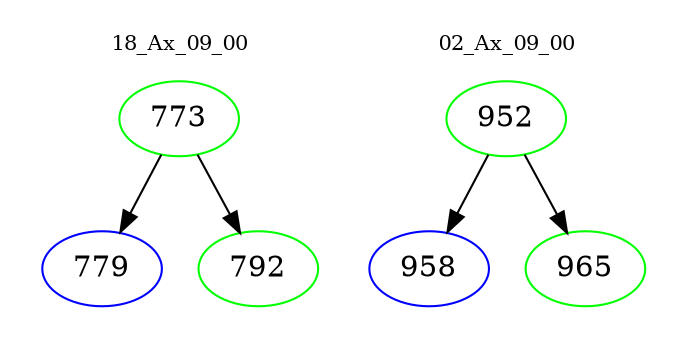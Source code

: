 digraph{
subgraph cluster_0 {
color = white
label = "18_Ax_09_00";
fontsize=10;
T0_773 [label="773", color="green"]
T0_773 -> T0_779 [color="black"]
T0_779 [label="779", color="blue"]
T0_773 -> T0_792 [color="black"]
T0_792 [label="792", color="green"]
}
subgraph cluster_1 {
color = white
label = "02_Ax_09_00";
fontsize=10;
T1_952 [label="952", color="green"]
T1_952 -> T1_958 [color="black"]
T1_958 [label="958", color="blue"]
T1_952 -> T1_965 [color="black"]
T1_965 [label="965", color="green"]
}
}
